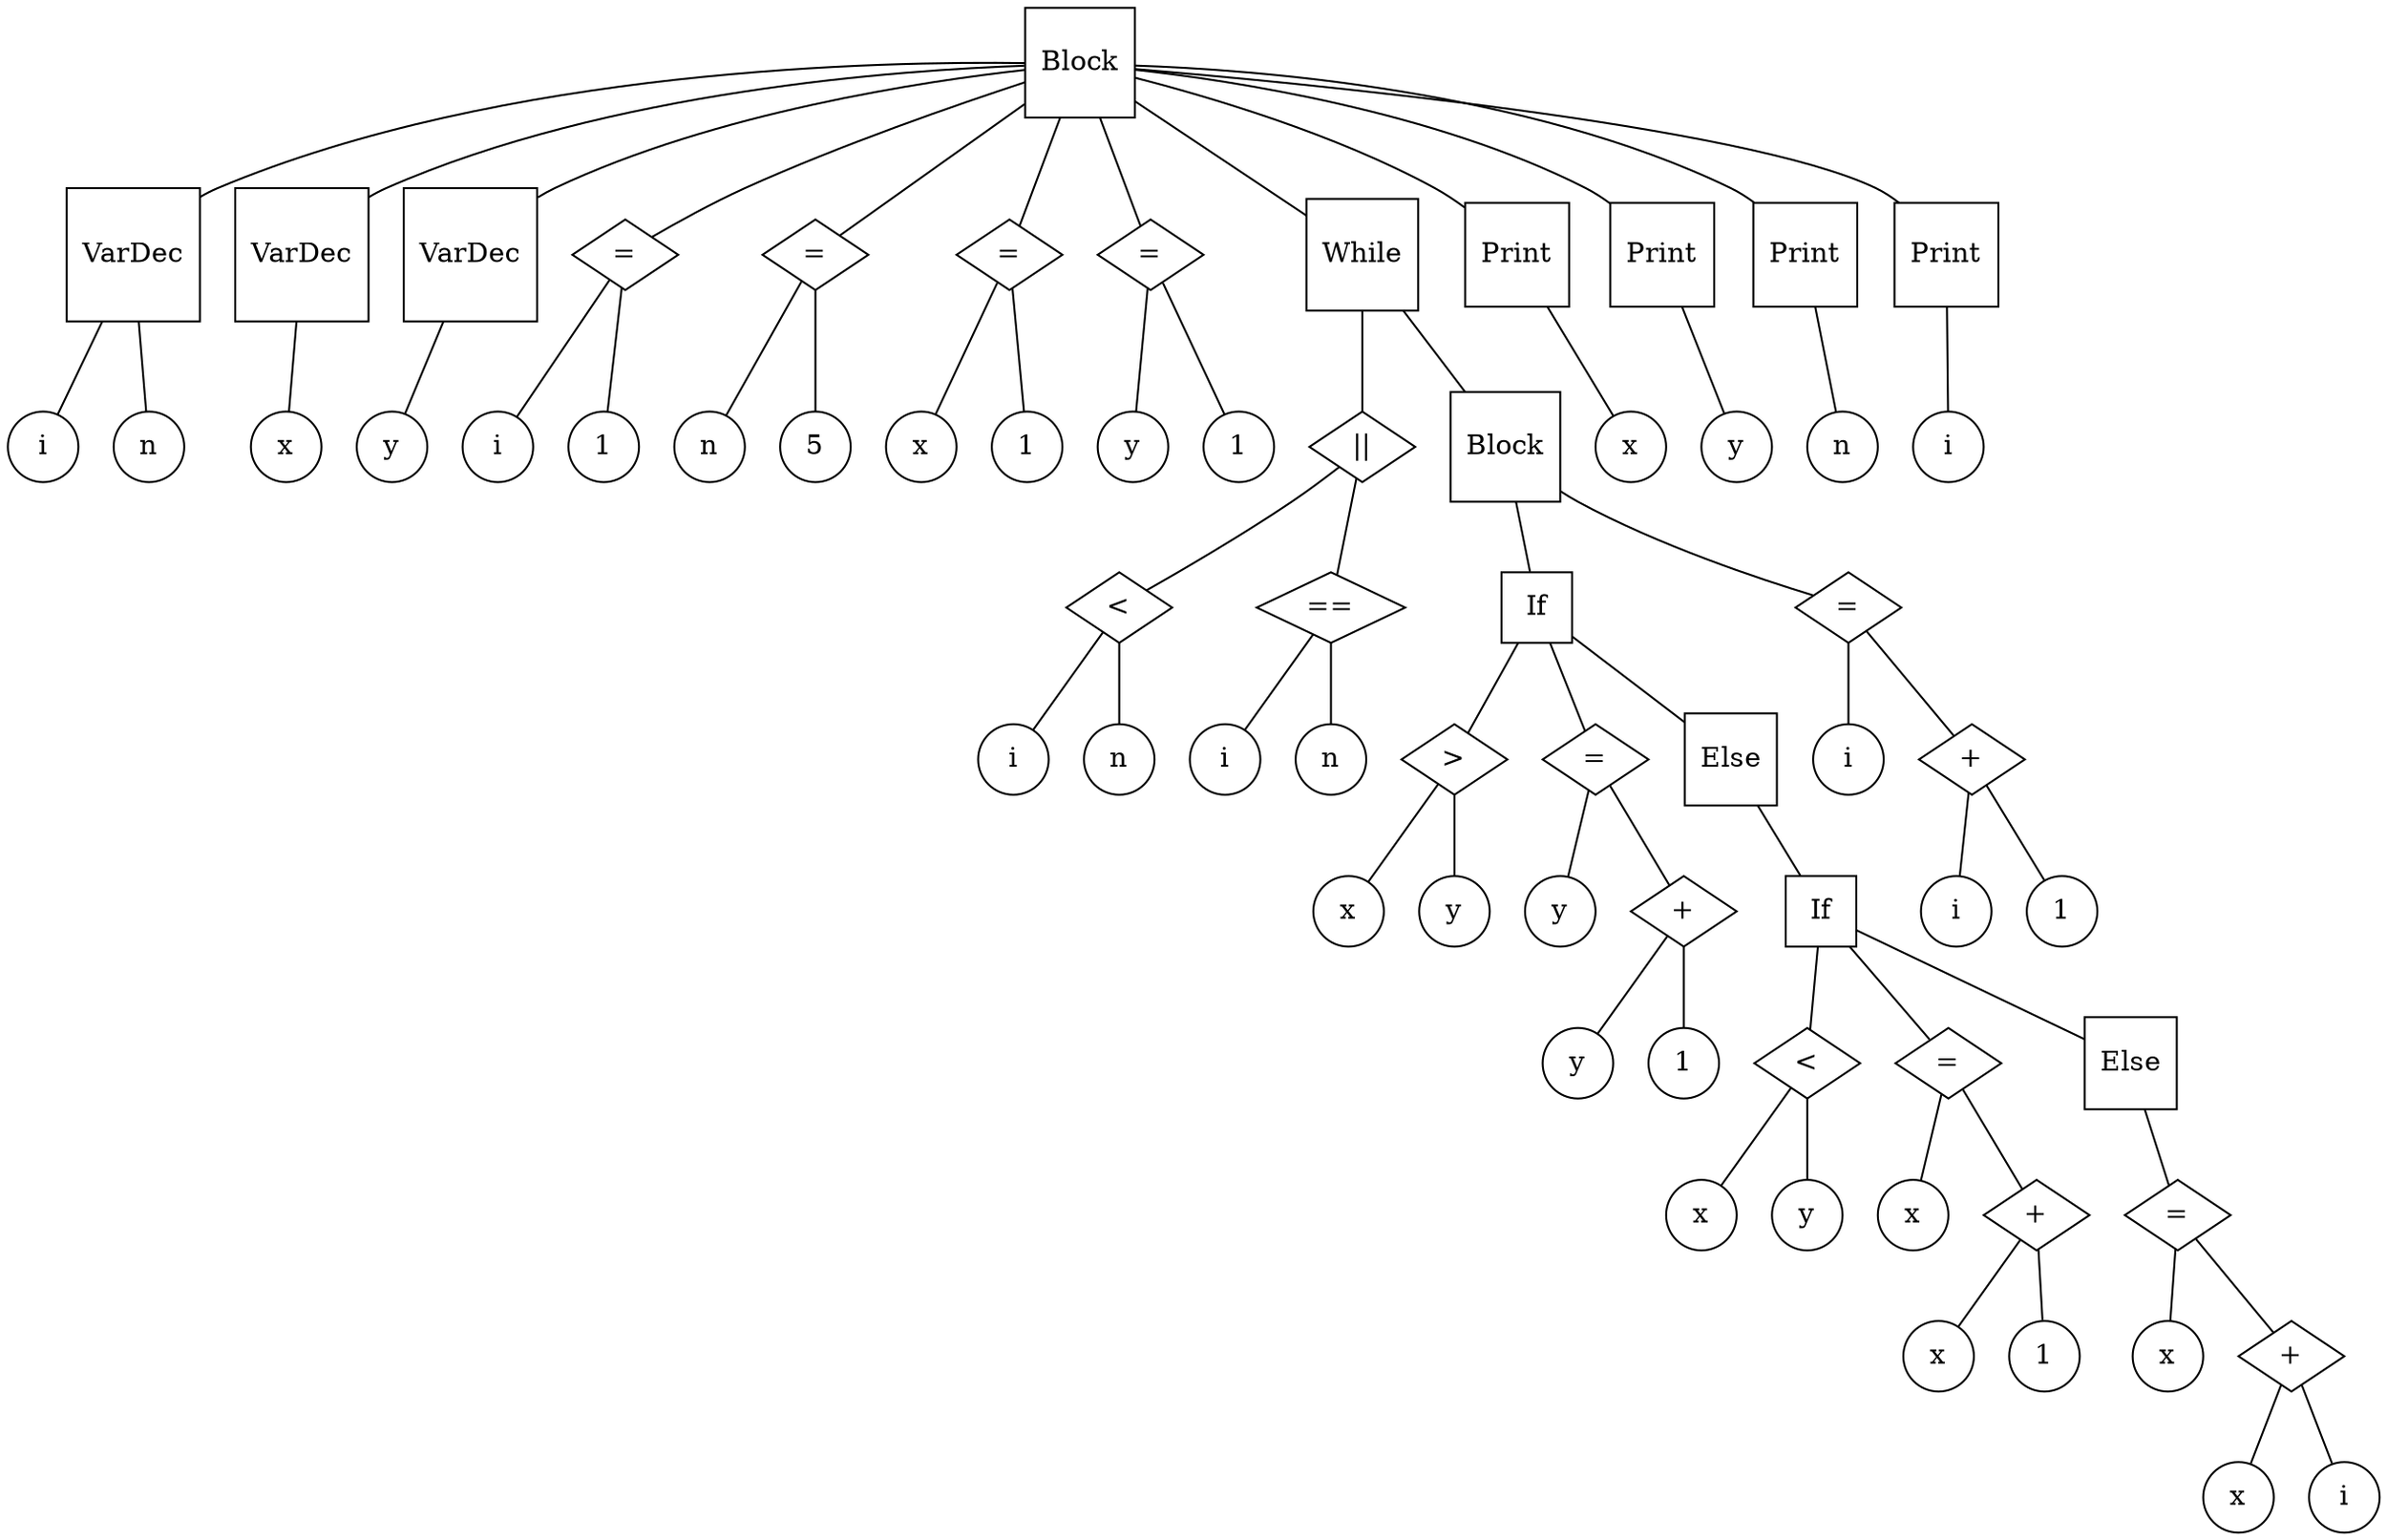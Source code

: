graph g {
n0 [label = "Block", shape="square"]
n1 [label = "VarDec", shape="square"]
n2 [label = "i", shape="circle"]
n3 [label = "n", shape="circle"]
n4 [label = "VarDec", shape="square"]
n5 [label = "x", shape="circle"]
n6 [label = "VarDec", shape="square"]
n7 [label = "y", shape="circle"]
n8 [label = "i", shape="circle"]
n9 [label = "=", shape="diamond"]
n10 [label = "1", shape="circle"]
n11 [label = "n", shape="circle"]
n12 [label = "=", shape="diamond"]
n13 [label = "5", shape="circle"]
n14 [label = "x", shape="circle"]
n15 [label = "=", shape="diamond"]
n16 [label = "1", shape="circle"]
n17 [label = "y", shape="circle"]
n18 [label = "=", shape="diamond"]
n19 [label = "1", shape="circle"]
n20 [label = "While", shape="square"]
n21 [label = "i", shape="circle"]
n22 [label = "<", shape="diamond"]
n23 [label = "n", shape="circle"]
n24 [label = "||", shape="diamond"]
n25 [label = "i", shape="circle"]
n26 [label = "==", shape="diamond"]
n27 [label = "n", shape="circle"]
n28 [label = "Block", shape="square"]
n29 [label = "If", shape="square"]
n30 [label = "x", shape="circle"]
n31 [label = ">", shape="diamond"]
n32 [label = "y", shape="circle"]
n33 [label = "y", shape="circle"]
n34 [label = "=", shape="diamond"]
n35 [label = "y", shape="circle"]
n36 [label = "+", shape="diamond"]
n37 [label = "1", shape="circle"]
n38 [label = "Else", shape="square"]
n39 [label = "If", shape="square"]
n40 [label = "x", shape="circle"]
n41 [label = "<", shape="diamond"]
n42 [label = "y", shape="circle"]
n43 [label = "x", shape="circle"]
n44 [label = "=", shape="diamond"]
n45 [label = "x", shape="circle"]
n46 [label = "+", shape="diamond"]
n47 [label = "1", shape="circle"]
n48 [label = "Else", shape="square"]
n49 [label = "x", shape="circle"]
n50 [label = "=", shape="diamond"]
n51 [label = "x", shape="circle"]
n52 [label = "+", shape="diamond"]
n53 [label = "i", shape="circle"]
n54 [label = "i", shape="circle"]
n55 [label = "=", shape="diamond"]
n56 [label = "i", shape="circle"]
n57 [label = "+", shape="diamond"]
n58 [label = "1", shape="circle"]
n59 [label = "Print", shape="square"]
n60 [label = "x", shape="circle"]
n61 [label = "Print", shape="square"]
n62 [label = "y", shape="circle"]
n63 [label = "Print", shape="square"]
n64 [label = "n", shape="circle"]
n65 [label = "Print", shape="square"]
n66 [label = "i", shape="circle"]

"n1" -- "n2"
"n1" -- "n3"
"n0" -- "n1"
"n4" -- "n5"
"n0" -- "n4"
"n6" -- "n7"
"n0" -- "n6"
"n9" -- "n8"
"n9" -- "n10"
"n0" -- "n9"
"n12" -- "n11"
"n12" -- "n13"
"n0" -- "n12"
"n15" -- "n14"
"n15" -- "n16"
"n0" -- "n15"
"n18" -- "n17"
"n18" -- "n19"
"n0" -- "n18"
"n22" -- "n21"
"n22" -- "n23"
"n24" -- "n22"
"n26" -- "n25"
"n26" -- "n27"
"n24" -- "n26"
"n20" -- "n24"
"n31" -- "n30"
"n31" -- "n32"
"n29" -- "n31"
"n34" -- "n33"
"n36" -- "n35"
"n36" -- "n37"
"n34" -- "n36"
"n29" -- "n34"
"n41" -- "n40"
"n41" -- "n42"
"n39" -- "n41"
"n44" -- "n43"
"n46" -- "n45"
"n46" -- "n47"
"n44" -- "n46"
"n39" -- "n44"
"n50" -- "n49"
"n52" -- "n51"
"n52" -- "n53"
"n50" -- "n52"
"n48" -- "n50"
"n39" -- "n48"
"n38" -- "n39"
"n29" -- "n38"
"n28" -- "n29"
"n55" -- "n54"
"n57" -- "n56"
"n57" -- "n58"
"n55" -- "n57"
"n28" -- "n55"
"n20" -- "n28"
"n0" -- "n20"
"n59" -- "n60"
"n0" -- "n59"
"n61" -- "n62"
"n0" -- "n61"
"n63" -- "n64"
"n0" -- "n63"
"n65" -- "n66"
"n0" -- "n65"
}